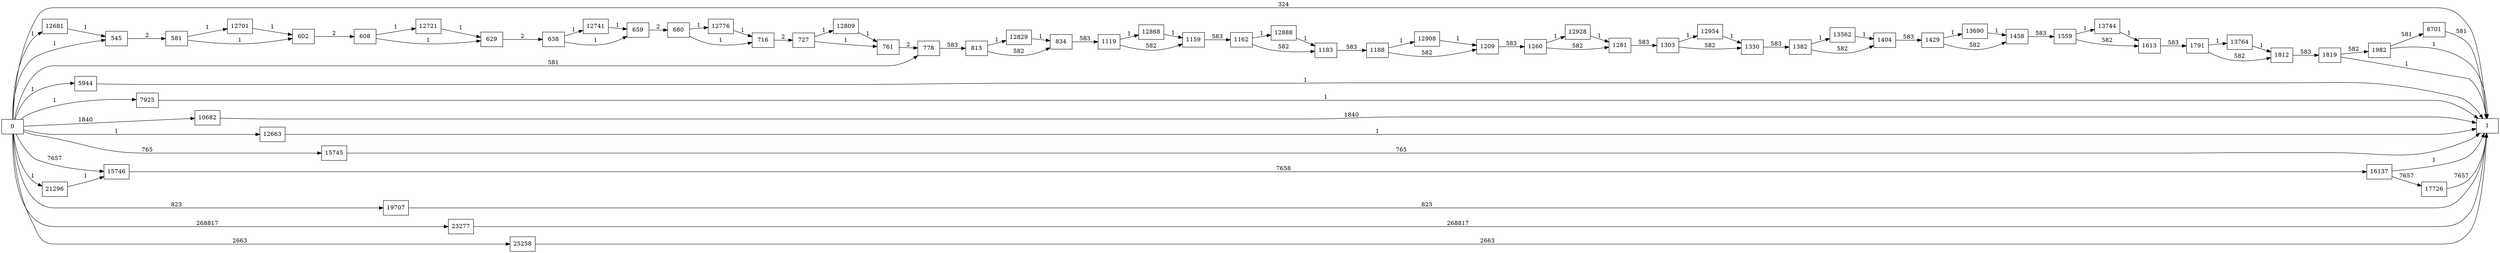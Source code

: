 digraph {
	graph [rankdir=LR]
	node [shape=rectangle]
	545 -> 581 [label=2]
	581 -> 602 [label=1]
	581 -> 12701 [label=1]
	602 -> 608 [label=2]
	608 -> 629 [label=1]
	608 -> 12721 [label=1]
	629 -> 638 [label=2]
	638 -> 659 [label=1]
	638 -> 12741 [label=1]
	659 -> 680 [label=2]
	680 -> 716 [label=1]
	680 -> 12776 [label=1]
	716 -> 727 [label=2]
	727 -> 761 [label=1]
	727 -> 12809 [label=1]
	761 -> 778 [label=2]
	778 -> 813 [label=583]
	813 -> 834 [label=582]
	813 -> 12829 [label=1]
	834 -> 1119 [label=583]
	1119 -> 1159 [label=582]
	1119 -> 12868 [label=1]
	1159 -> 1162 [label=583]
	1162 -> 1183 [label=582]
	1162 -> 12888 [label=1]
	1183 -> 1188 [label=583]
	1188 -> 1209 [label=582]
	1188 -> 12908 [label=1]
	1209 -> 1260 [label=583]
	1260 -> 1281 [label=582]
	1260 -> 12928 [label=1]
	1281 -> 1303 [label=583]
	1303 -> 1330 [label=582]
	1303 -> 12954 [label=1]
	1330 -> 1382 [label=583]
	1382 -> 1404 [label=582]
	1382 -> 13562 [label=1]
	1404 -> 1429 [label=583]
	1429 -> 1458 [label=582]
	1429 -> 13690 [label=1]
	1458 -> 1559 [label=583]
	1559 -> 1613 [label=582]
	1559 -> 13744 [label=1]
	1613 -> 1791 [label=583]
	1791 -> 1812 [label=582]
	1791 -> 13764 [label=1]
	1812 -> 1819 [label=583]
	1819 -> 1 [label=1]
	1819 -> 1982 [label=582]
	1982 -> 1 [label=1]
	1982 -> 8701 [label=581]
	5944 -> 1 [label=1]
	7925 -> 1 [label=1]
	8701 -> 1 [label=581]
	10682 -> 1 [label=1840]
	12663 -> 1 [label=1]
	12681 -> 545 [label=1]
	12701 -> 602 [label=1]
	12721 -> 629 [label=1]
	12741 -> 659 [label=1]
	12776 -> 716 [label=1]
	12809 -> 761 [label=1]
	12829 -> 834 [label=1]
	12868 -> 1159 [label=1]
	12888 -> 1183 [label=1]
	12908 -> 1209 [label=1]
	12928 -> 1281 [label=1]
	12954 -> 1330 [label=1]
	13562 -> 1404 [label=1]
	13690 -> 1458 [label=1]
	13744 -> 1613 [label=1]
	13764 -> 1812 [label=1]
	15745 -> 1 [label=765]
	15746 -> 16137 [label=7658]
	16137 -> 1 [label=1]
	16137 -> 17726 [label=7657]
	17726 -> 1 [label=7657]
	19707 -> 1 [label=823]
	21296 -> 15746 [label=1]
	23277 -> 1 [label=268817]
	25258 -> 1 [label=2663]
	0 -> 778 [label=581]
	0 -> 15746 [label=7657]
	0 -> 545 [label=1]
	0 -> 1 [label=324]
	0 -> 5944 [label=1]
	0 -> 7925 [label=1]
	0 -> 10682 [label=1840]
	0 -> 12663 [label=1]
	0 -> 12681 [label=1]
	0 -> 15745 [label=765]
	0 -> 19707 [label=823]
	0 -> 21296 [label=1]
	0 -> 23277 [label=268817]
	0 -> 25258 [label=2663]
}
